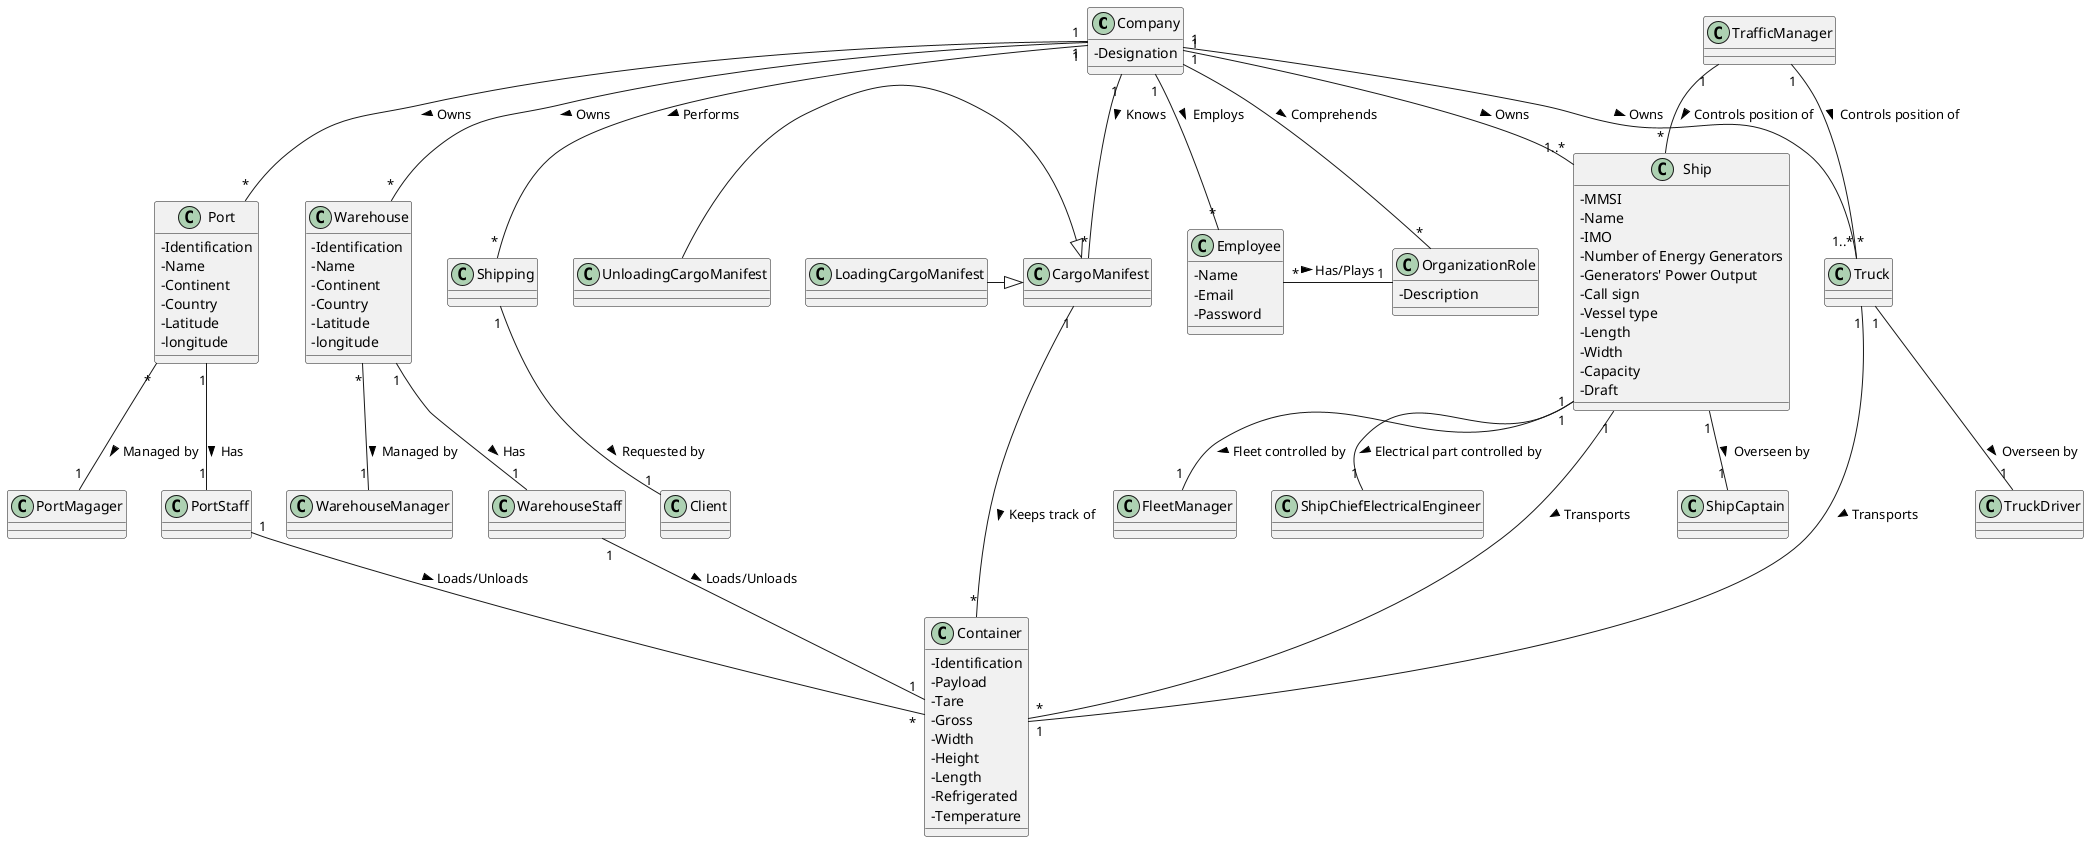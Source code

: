@startuml
'https://plantuml.com/class-diagram

skinparam classAttributeIconSize 0

class Company {
-Designation
}

class Container {
-Identification
-Payload
-Tare
-Gross
-Width
-Height
-Length
-Refrigerated
-Temperature
}

class Ship {
-MMSI
-Name
-IMO
-Number of Energy Generators
-Generators' Power Output
-Call sign
-Vessel type
-Length
-Width
-Capacity
-Draft
}

class Truck

class Client

class Port {
-Identification
-Name
-Continent
-Country
-Latitude
-longitude
}

class Warehouse {
-Identification
-Name
-Continent
-Country
-Latitude
-longitude
}

class Employee {
-Name
-Email
-Password
}

class OrganizationRole {
-Description
}

class PortMagager

class WarehouseManager

class ShipCaptain

class TruckDriver

class FleetManager

class ShipChiefElectricalEngineer

class TrafficManager

class WarehouseStaff

class PortStaff

class CargoManifest

class UnloadingCargoManifest

class LoadingCargoManifest

Company "1" -- "*" Shipping : Performs >
Company "1" -- "1..*" Ship : Owns >
Company "1" -- "1..*" Truck : Owns >
Company "1" -- "*" Port : Owns >
Company "1" -- "*" Warehouse : Owns >
Company "1" -- "*" Employee : Employs >
Company "1" -- "*" CargoManifest : Knows >
Company "1" - "*" OrganizationRole : Comprehends >
Employee "*" - "1" OrganizationRole : Has/Plays >
Shipping "1" -- "1" Client : Requested by >
Port "*" -- "1" PortMagager : Managed by >
Port "1" -- "1" PortStaff : Has >
Warehouse "*" -- "1" WarehouseManager : Managed by >
Warehouse "1" -- "1" WarehouseStaff : Has >
Ship "1" -- "1" ShipCaptain : Overseen by >
Ship "1" -- "1" ShipChiefElectricalEngineer : Electrical part controlled by >
Ship "1" -- "*" Container : Transports >
Ship "1" -- "1" FleetManager : Fleet controlled by >
Truck "1" -- "1" TruckDriver : Overseen by >
TrafficManager "1" -- "*" Ship : Controls position of >
TrafficManager "1" -- "*" Truck : Controls position of >
Truck "1" -- "1" Container : Transports >
WarehouseStaff "1" -- "1" Container : Loads/Unloads >
PortStaff "1" -- "*" Container : Loads/Unloads >
UnloadingCargoManifest -|> CargoManifest
LoadingCargoManifest -|> CargoManifest
CargoManifest "1" -- "*" Container : Keeps track of >

@enduml